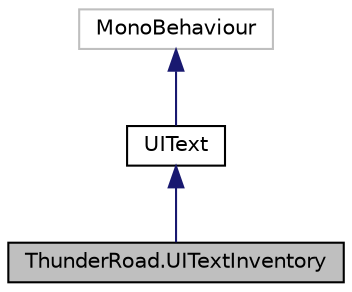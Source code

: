 digraph "ThunderRoad.UITextInventory"
{
 // LATEX_PDF_SIZE
  edge [fontname="Helvetica",fontsize="10",labelfontname="Helvetica",labelfontsize="10"];
  node [fontname="Helvetica",fontsize="10",shape=record];
  Node1 [label="ThunderRoad.UITextInventory",height=0.2,width=0.4,color="black", fillcolor="grey75", style="filled", fontcolor="black",tooltip="Class UITextInventory. Implements the ThunderRoad.UIText"];
  Node2 -> Node1 [dir="back",color="midnightblue",fontsize="10",style="solid",fontname="Helvetica"];
  Node2 [label="UIText",height=0.2,width=0.4,color="black", fillcolor="white", style="filled",URL="$class_thunder_road_1_1_u_i_text.html",tooltip="Class UIText. Implements the UnityEngine.MonoBehaviour"];
  Node3 -> Node2 [dir="back",color="midnightblue",fontsize="10",style="solid",fontname="Helvetica"];
  Node3 [label="MonoBehaviour",height=0.2,width=0.4,color="grey75", fillcolor="white", style="filled",tooltip=" "];
}
